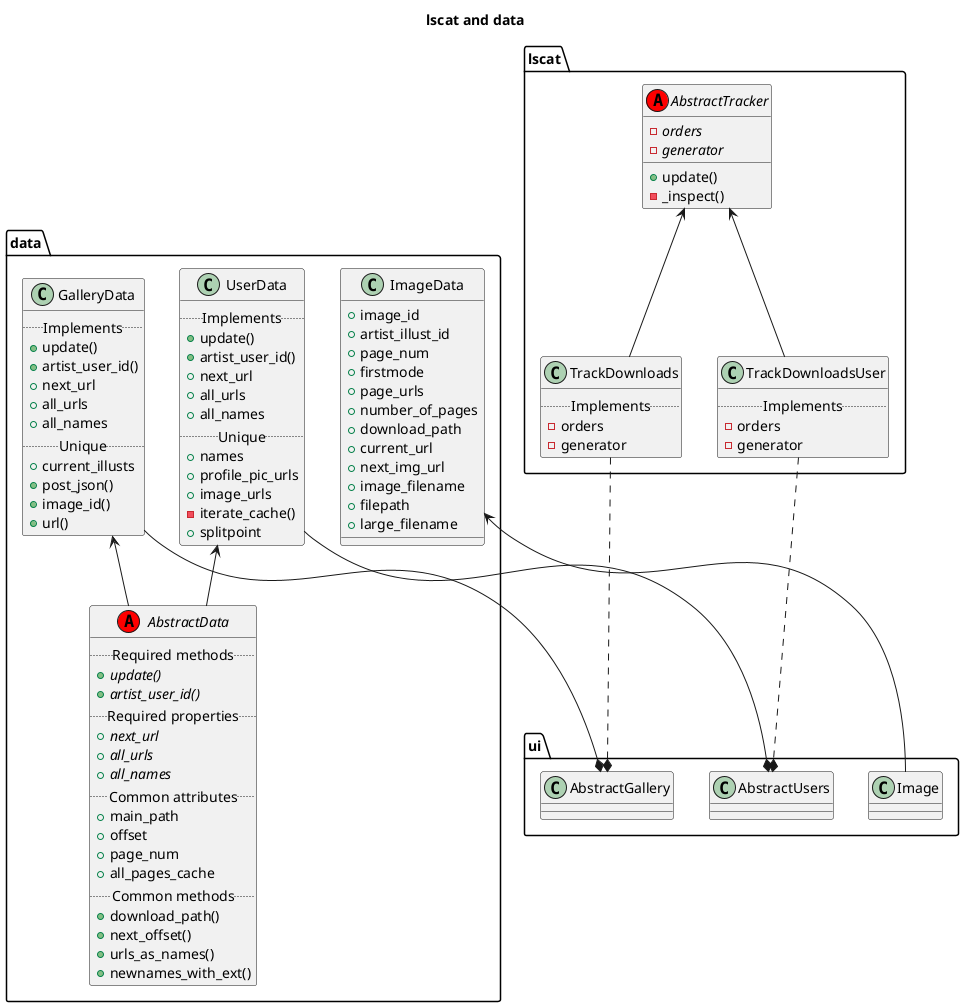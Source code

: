 @startuml

title lscat and data

abstract class lscat.AbstractTracker <<(A, red)>>{
    - {abstract} orders
    - {abstract} generator
    +update()
    -_inspect()
}
class lscat.TrackDownloads {
    ..Implements..
    - orders
    - generator
}
class lscat.TrackDownloadsUser {
    ..Implements..
    - orders
    - generator
}

lscat.AbstractTracker <-- lscat.TrackDownloadsUser
lscat.AbstractTracker <-- lscat.TrackDownloads

ui.AbstractUsers *.up. lscat.TrackDownloadsUser
ui.AbstractGallery *.up. lscat.TrackDownloads


abstract class data.AbstractData <<(A, red)>>{
    ..Required methods..
    +{abstract}update()
    +{abstract}artist_user_id()
    ..Required properties..
    +{abstract} next_url
    +{abstract} all_urls
    +{abstract} all_names
    ..Common attributes..
    +main_path
    +offset
    +page_num
    +all_pages_cache
    ..Common methods..
    +download_path()
    +next_offset()
    +urls_as_names()
    +newnames_with_ext()
}
class data.GalleryData {
    ..Implements..
    +update()
    +artist_user_id()
    + next_url
    + all_urls
    + all_names
    ..Unique..
    + current_illusts
    +post_json()
    +image_id()
    +url()
}

class data.UserData {
    ..Implements..
    +update()
    +artist_user_id()
    + next_url
    + all_urls
    + all_names
    ..Unique..
    + names
    + profile_pic_urls
    + image_urls
    -iterate_cache()
    + splitpoint
}

class data.ImageData {
    + image_id
    + artist_illust_id
    + page_num
    + firstmode
    + page_urls
    + number_of_pages
    + download_path
    + current_url
    + next_img_url
    + image_filename
    + filepath
    + large_filename
}

data.GalleryData -down-* ui.AbstractGallery
data.ImageData <-up- ui.Image
data.UserData -down-* ui.AbstractUsers

data.GalleryData <-- data.AbstractData
data.UserData <-- data.AbstractData

@enduml
